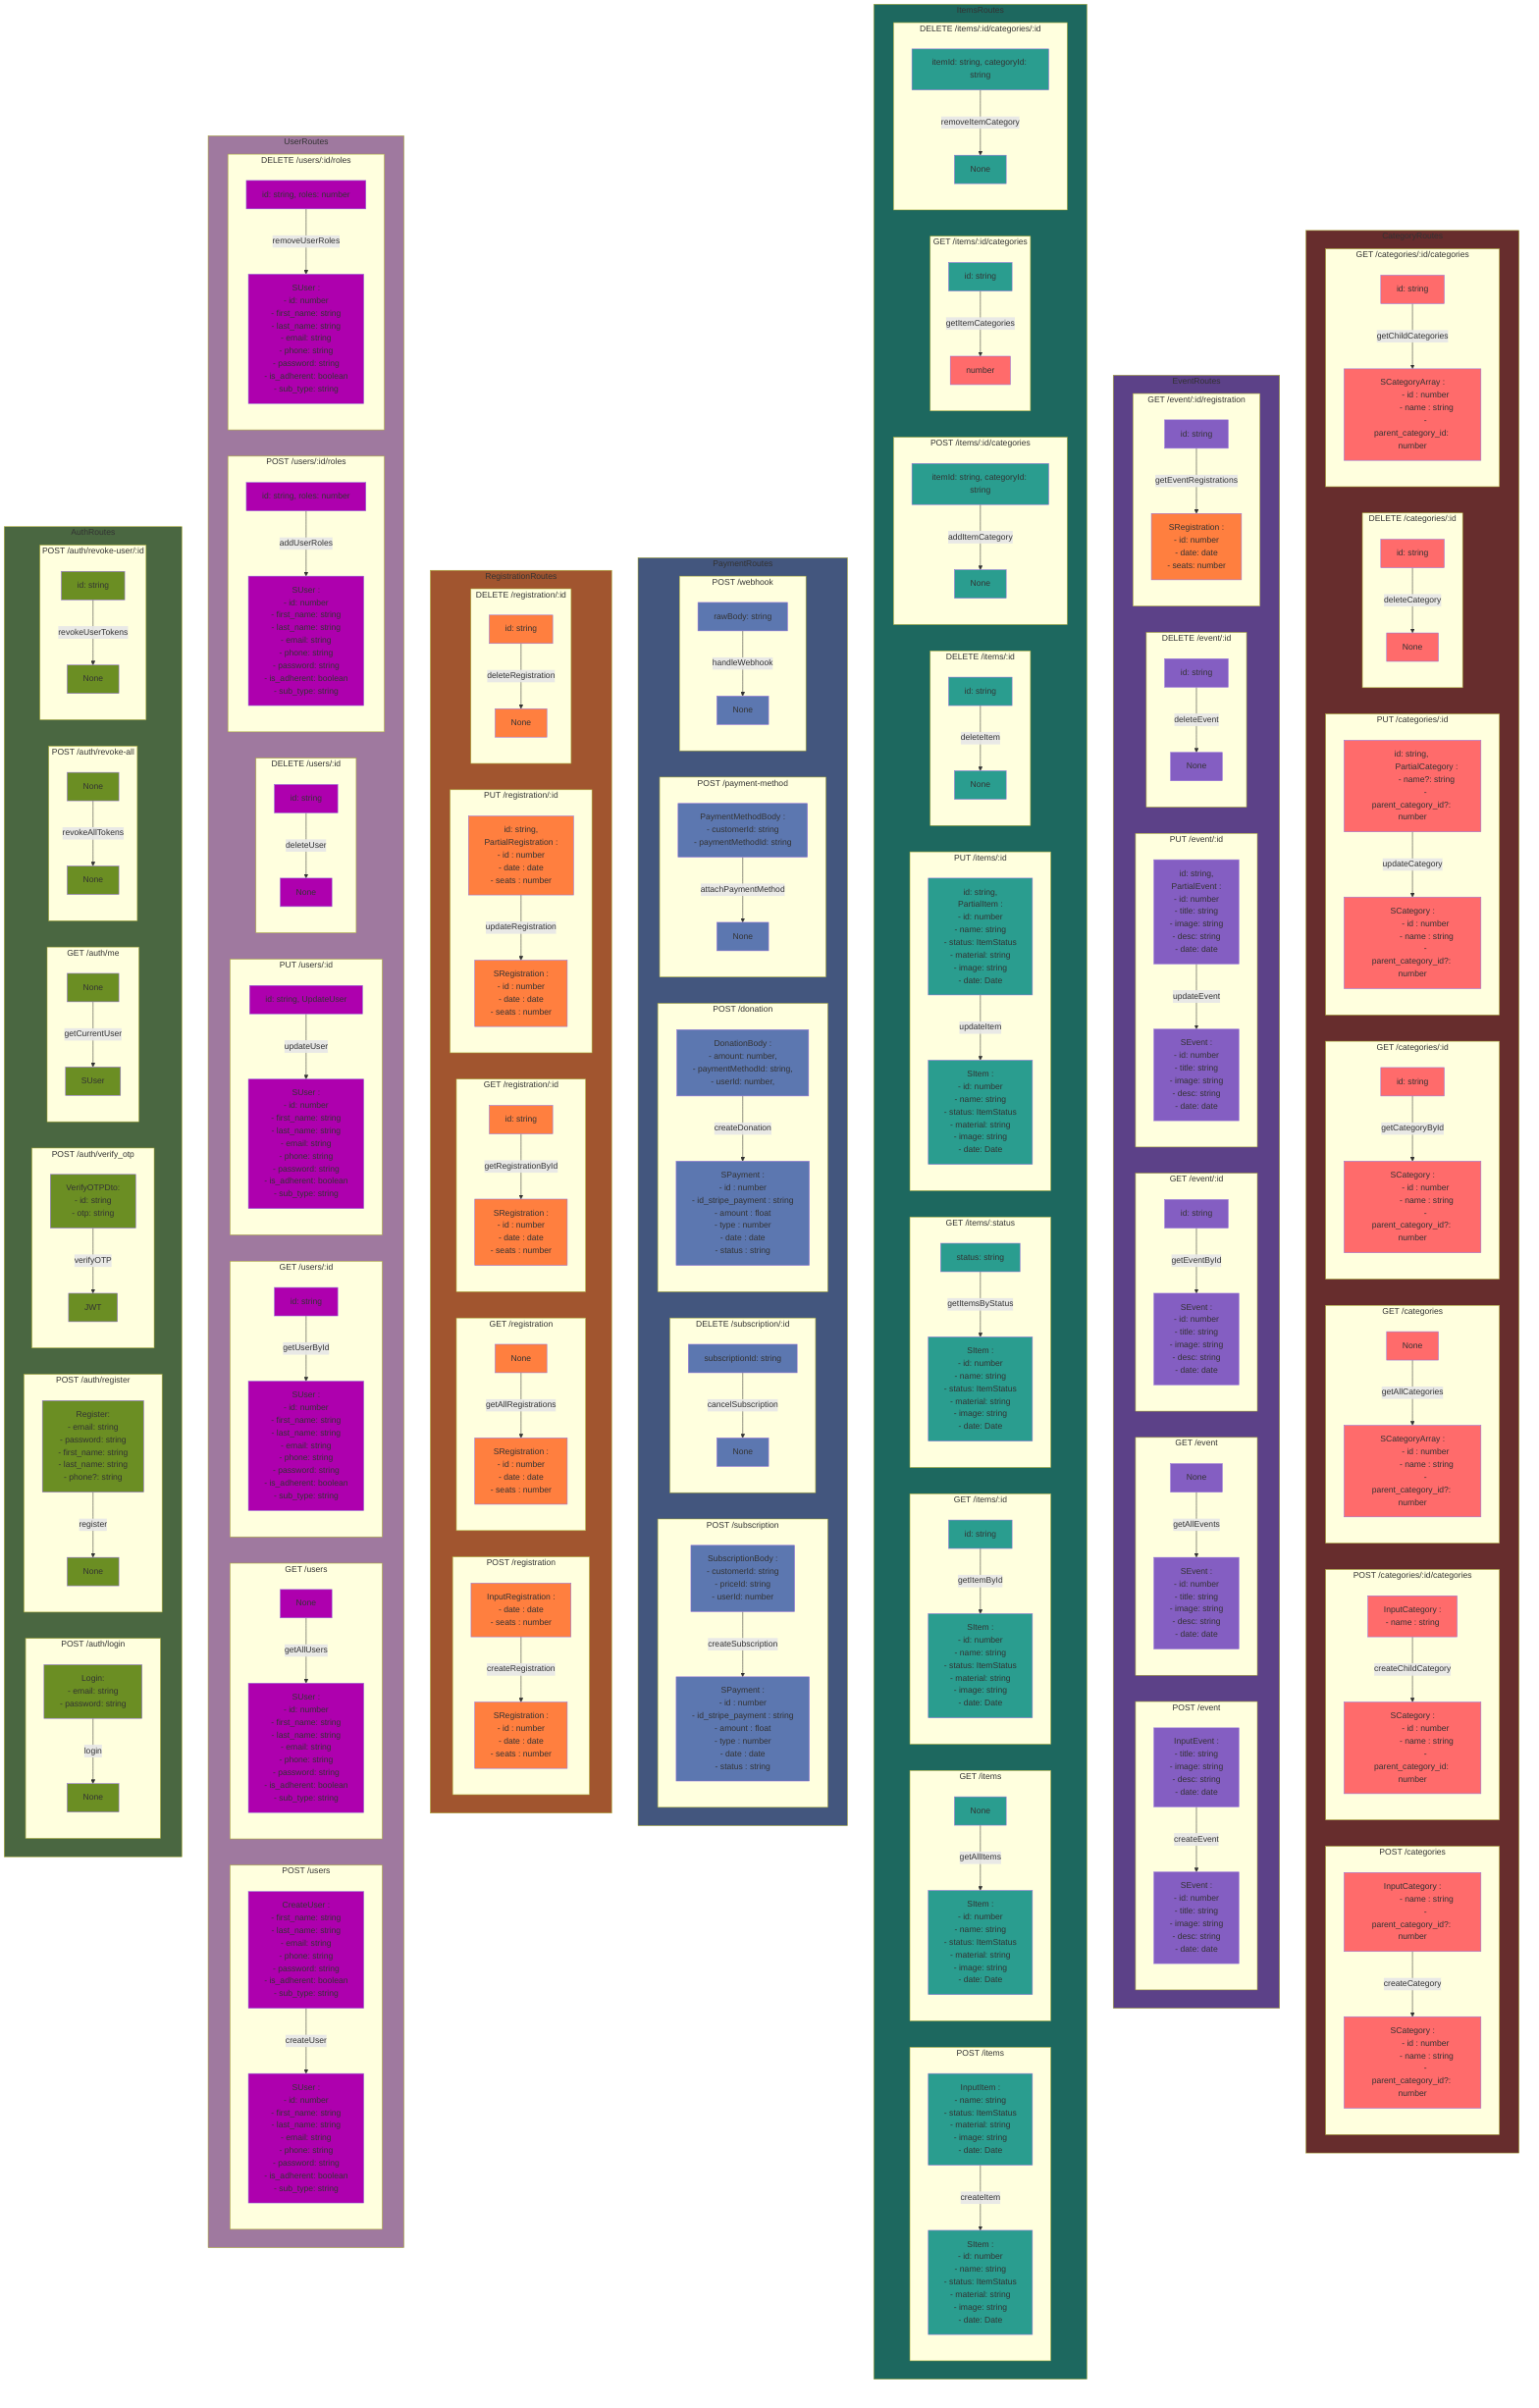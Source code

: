 graph TD
    style CategoryRoutes fill:#672d2d
    style A fill:#FF6B6B
    style B fill:#FF6B6B
    style C fill:#FF6B6B
    style D fill:#FF6B6B
    style E fill:#FF6B6B
    style F fill:#FF6B6B
    style G fill:#FF6B6B
    style H fill:#FF6B6B
    style I fill:#FF6B6B
    style J fill:#FF6B6B
    style K fill:#FF6B6B
    style L fill:#FF6B6B
    style M1 fill:#FF6B6B
    style N1 fill:#FF6B6B

    subgraph CategoryRoutes
        subgraph POST /categories
            A[InputCategory :
            - name : string
            - parent_category_id?: number] -->|createCategory| B[SCategory :
            - id : number 
            - name : string
            - parent_category_id?: number]
        end
        subgraph POST /categories/:id/categories
            M1[InputCategory :
            - name : string] -->|createChildCategory| N1[SCategory :
            - id : number 
            - name : string
            - parent_category_id: number]
        end
        subgraph GET /categories
            C[None] -->|getAllCategories| D[SCategoryArray :
            - id : number 
            - name : string
            - parent_category_id?: number]
        end
        subgraph GET /categories/:id
            E[id: string] -->|getCategoryById| F[SCategory :
            - id : number 
            - name : string
            - parent_category_id?: number]
        end
        subgraph PUT /categories/:id
            G[id: string, 
            PartialCategory :
            - name?: string
            - parent_category_id?: number] -->|updateCategory| H[SCategory :
            - id : number 
            - name : string
            - parent_category_id?: number]
        end
        subgraph DELETE /categories/:id
            I[id: string] -->|deleteCategory| J[None]
        end
        subgraph GET /categories/:id/categories
            K[id: string] -->|getChildCategories| L[SCategoryArray :
            - id : number 
            - name : string
            - parent_category_id: number]
        end
    end
    
    style EventRoutes fill:#5c4188
    style M fill:#845EC2
    style N fill:#845EC2
    style O fill:#845EC2
    style P fill:#845EC2
    style Q fill:#845EC2
    style R fill:#845EC2
    style S fill:#845EC2
    style T fill:#845EC2
    style U fill:#845EC2
    style V fill:#845EC2
    style W fill:#845EC2
    style X fill:#FF7F3F

    subgraph EventRoutes
        subgraph POST /event
            M[InputEvent :
            - title: string
            - image: string
            - desc: string
            - date: date] -->|createEvent| N[SEvent :
            - id: number
            - title: string
            - image: string
            - desc: string
            - date: date]
        end
        subgraph GET /event
            O[None] -->|getAllEvents| P[SEvent :
            - id: number
            - title: string
            - image: string
            - desc: string
            - date: date]
        end
        subgraph GET /event/:id
            Q[id: string] -->|getEventById| R[SEvent :
            - id: number
            - title: string
            - image: string
            - desc: string
            - date: date]
        end
        subgraph PUT /event/:id
            S[id: string, 
            PartialEvent :
            - id: number
            - title: string
            - image: string
            - desc: string
            - date: date] -->|updateEvent| T[SEvent :
            - id: number
            - title: string
            - image: string
            - desc: string
            - date: date]
        end
        subgraph DELETE /event/:id
            U[id: string] -->|deleteEvent| V[None]
        end
        subgraph GET /event/:id/registration
            W[id: string] -->|getEventRegistrations| X[SRegistration :
            - id: number
            - date: date
            - seats: number]
        end
    end
    
    style ItemsRoutes fill:#1d685f
    style Y fill:#2A9D8F
    style Z fill:#2A9D8F
    style AA fill:#2A9D8F
    style AB fill:#2A9D8F
    style AC fill:#2A9D8F
    style AD fill:#2A9D8F
    style AE fill:#2A9D8F
    style AF fill:#2A9D8F
    style AG fill:#2A9D8F
    style AH fill:#2A9D8F
    style AI fill:#2A9D8F
    style AJ fill:#2A9D8F
    style AK fill:#2A9D8F
    style AL fill:#2A9D8F
    style AM fill:#2A9D8F
    style AN fill:#FF6B6B
    style AO fill:#2A9D8F
    style AP fill:#2A9D8F

    subgraph ItemsRoutes
        subgraph POST /items
            Y[InputItem :
            - name: string
            - status: ItemStatus
            - material: string
            - image: string
            - date: Date] -->|createItem| Z[SItem :
            - id: number
            - name: string
            - status: ItemStatus
            - material: string
            - image: string
            - date: Date]
        end
        subgraph GET /items
            AA[None] -->|getAllItems| AB[SItem :
            - id: number
            - name: string
            - status: ItemStatus
            - material: string
            - image: string
            - date: Date]
        end
        subgraph GET /items/:id
            AC[id: string] -->|getItemById| AD[SItem :
            - id: number
            - name: string
            - status: ItemStatus
            - material: string
            - image: string
            - date: Date]
        end
        subgraph GET /items/:status
            AE[status: string] -->|getItemsByStatus| AF[SItem :
            - id: number
            - name: string
            - status: ItemStatus
            - material: string
            - image: string
            - date: Date]
        end
        subgraph PUT /items/:id
            AG[id: string, 
            PartialItem :
            - id: number
            - name: string
            - status: ItemStatus
            - material: string
            - image: string
            - date: Date] -->|updateItem| AH[SItem :
            - id: number
            - name: string
            - status: ItemStatus
            - material: string
            - image: string
            - date: Date]
        end
        subgraph DELETE /items/:id
            AI[id: string] -->|deleteItem| AJ[None]
        end
        subgraph POST /items/:id/categories
            AK[itemId: string, categoryId: string] -->|addItemCategory| AL[None]
        end
        subgraph GET /items/:id/categories
            AM[id: string] -->|getItemCategories| AN[number]
        end
        subgraph DELETE /items/:id/categories/:id
            AO[itemId: string, categoryId: string] -->|removeItemCategory| AP[None]
        end
    end
    
    style PaymentRoutes fill:#43567e
    style AQ fill:#5c77b0
    style AR fill:#5c77b0
    style AS fill:#5c77b0
    style AT fill:#5c77b0
    style AU fill:#5c77b0
    style AV fill:#5c77b0
    style AW fill:#5c77b0
    style AX fill:#5c77b0
    style AY fill:#5c77b0
    style AZ fill:#5c77b0

    subgraph PaymentRoutes
        subgraph POST /subscription
            AQ[SubscriptionBody :
            - customerId: string
            - priceId: string
            - userId: number] -->|createSubscription| AR[SPayment :
            - id : number
            - id_stripe_payment : string
            - amount : float
            - type : number
            - date : date
            - status : string]
        end
        subgraph DELETE /subscription/:id
            AS[subscriptionId: string] -->|cancelSubscription| AT[None]
        end
        subgraph POST /donation
            AU[DonationBody :
            - amount: number,
            - paymentMethodId: string,
            - userId: number,
            ] -->|createDonation| AV[SPayment :
            - id : number
            - id_stripe_payment : string
            - amount : float
            - type : number
            - date : date
            - status : string]
        end
        subgraph POST /payment-method
            AW[PaymentMethodBody :
            - customerId: string
            - paymentMethodId: string] -->|attachPaymentMethod| AX[None]
        end
        subgraph POST /webhook
            AY[rawBody: string] -->|handleWebhook| AZ[None]
        end
    end

    style RegistrationRoutes fill:#a1552f
    style BA fill:#FF7F3F
    style BB fill:#FF7F3F
    style BC fill:#FF7F3F
    style BD fill:#FF7F3F
    style BE fill:#FF7F3F
    style BF fill:#FF7F3F
    style BG fill:#FF7F3F
    style BH fill:#FF7F3F
    style BI fill:#FF7F3F
    style BJ fill:#FF7F3F

    subgraph RegistrationRoutes
        subgraph POST /registration
            BA[InputRegistration :
            - date : date
            - seats : number] -->|createRegistration| BB[SRegistration :
            - id : number
            - date : date
            - seats : number]
        end
        subgraph GET /registration
            BC[None] -->|getAllRegistrations| BD[SRegistration :
            - id : number
            - date : date
            - seats : number]
        end
        subgraph GET /registration/:id
            BE[id: string] -->|getRegistrationById| BF[SRegistration :
            - id : number
            - date : date
            - seats : number]
        end
        subgraph PUT /registration/:id
            BG[id: string, 
            PartialRegistration :
            - id : number
            - date : date
            - seats : number] -->|updateRegistration| BH[SRegistration :
            - id : number
            - date : date
            - seats : number]
        end
        subgraph DELETE /registration/:id
            BI[id: string] -->|deleteRegistration| BJ[None]
        end
    end

    style UserRoutes fill:#9f799f
    style BK fill:#ae00ae
    style BL fill:#ae00ae
    style BM fill:#ae00ae
    style BN fill:#ae00ae
    style BO fill:#ae00ae
    style BP fill:#ae00ae
    style BQ fill:#ae00ae
    style BR fill:#ae00ae
    style BS fill:#ae00ae
    style BT fill:#ae00ae
    style BU fill:#ae00ae
    style BV fill:#ae00ae
    style BW fill:#ae00ae
    style BX fill:#ae00ae
    subgraph UserRoutes
        subgraph POST /users
            BK[CreateUser :
            - first_name: string
            - last_name: string
            - email: string
            - phone: string
            - password: string
            - is_adherent: boolean
            - sub_type: string] -->|createUser| BL[SUser :
            - id: number
            - first_name: string
            - last_name: string
            - email: string
            - phone: string
            - password: string
            - is_adherent: boolean
            - sub_type: string]
        end
        subgraph GET /users
            BM[None] -->|getAllUsers| BN[SUser :
            - id: number
            - first_name: string
            - last_name: string
            - email: string
            - phone: string
            - password: string
            - is_adherent: boolean
            - sub_type: string]
        end
        subgraph GET /users/:id
            BO[id: string] -->|getUserById| BP[SUser :
            - id: number
            - first_name: string
            - last_name: string
            - email: string
            - phone: string
            - password: string
            - is_adherent: boolean
            - sub_type: string]
        end
        subgraph PUT /users/:id
            BQ[id: string, UpdateUser] -->|updateUser| BR[SUser :
            - id: number
            - first_name: string
            - last_name: string
            - email: string
            - phone: string
            - password: string
            - is_adherent: boolean
            - sub_type: string]
        end
        subgraph DELETE /users/:id
            BS[id: string] -->|deleteUser| BT[None]
        end
        subgraph POST /users/:id/roles
            BU[id: string, roles: number] -->|addUserRoles| BV[SUser :
            - id: number
            - first_name: string
            - last_name: string
            - email: string
            - phone: string
            - password: string
            - is_adherent: boolean
            - sub_type: string]
        end
        subgraph DELETE /users/:id/roles
            BW[id: string, roles: number] -->|removeUserRoles| BX[SUser :
            - id: number
            - first_name: string
            - last_name: string
            - email: string
            - phone: string
            - password: string
            - is_adherent: boolean
            - sub_type: string]
        end
    end

    style AuthRoutes fill:#4a6741
    style BY fill:#6B8E23
    style BZ fill:#6B8E23
    style CA fill:#6B8E23
    style CB fill:#6B8E23
    style CE fill:#6B8E23
    style CF fill:#6B8E23
    style CG fill:#6B8E23
    style CH fill:#6B8E23
    style CI fill:#6B8E23
    style CJ fill:#6B8E23
    style CK fill:#6B8E23
    style CL fill:#6B8E23
    
    subgraph AuthRoutes
        subgraph POST /auth/login
            BY[Login:
            - email: string
            - password: string] -->|login| BZ[None]
        end
        subgraph POST /auth/register
            CA[Register:
            - email: string
            - password: string
            - first_name: string
            - last_name: string
            - phone?: string] -->|register| CB[None]
        end
        subgraph POST /auth/verify_otp
            CE[VerifyOTPDto:
            - id: string
            - otp: string] -->|verifyOTP| CF[JWT]
        end
        subgraph GET /auth/me
            CG[None] -->|getCurrentUser| CH[SUser]
        end
        subgraph POST /auth/revoke-all
            CI[None] -->|revokeAllTokens| CJ[None]
        end
        subgraph POST /auth/revoke-user/:id
            CK[id: string] -->|revokeUserTokens| CL[None]
        end
    end